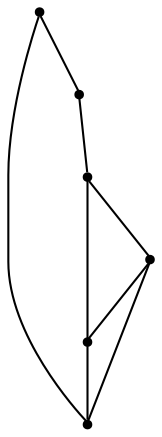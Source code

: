graph {
  node [shape=point,comment="{\"directed\":false,\"doi\":\"10.1007/3-540-36151-0_31\",\"figure\":\"3 (2)\"}"]

  v0 [pos="1600.7416407267253,446.05831570095484"]
  v1 [pos="1529.7416051228843,493.30842759874133"]
  v2 [pos="1411.6167068481445,446.05831570095484"]
  v3 [pos="1411.6167068481445,599.4334326850044"]
  v4 [pos="1128.3666610717773,446.05831570095484"]
  v5 [pos="1128.3666610717773,599.4334326850044"]

  v0 -- v3 [id="-1",pos="1600.7416407267253,446.05831570095484 1600.4917144775393,611.0584682888455 1600.4917144775393,611.0584682888455 1600.4917144775393,611.0584682888455 1411.6167068481445,599.4334326850044 1411.6167068481445,599.4334326850044 1411.6167068481445,599.4334326850044"]
  v5 -- v3 [id="-3",pos="1128.3666610717773,599.4334326850044 1411.6167068481445,599.4334326850044 1411.6167068481445,599.4334326850044 1411.6167068481445,599.4334326850044"]
  v5 -- v4 [id="-4",pos="1128.3666610717773,599.4334326850044 1128.3666610717773,446.05831570095484 1128.3666610717773,446.05831570095484 1128.3666610717773,446.05831570095484"]
  v0 -- v1 [id="-6",pos="1600.7416407267253,446.05831570095484 1541.741689046224,446.30830552842883 1541.741689046224,446.30830552842883 1541.741689046224,446.30830552842883 1529.7416051228843,493.30842759874133 1529.7416051228843,493.30842759874133 1529.7416051228843,493.30842759874133"]
  v2 -- v0 [id="-8",pos="1411.6167068481445,446.05831570095484 1600.7416407267253,446.05831570095484 1600.7416407267253,446.05831570095484 1600.7416407267253,446.05831570095484"]
  v4 -- v2 [id="-9",pos="1128.3666610717773,446.05831570095484 1411.6167068481445,446.05831570095484 1411.6167068481445,446.05831570095484 1411.6167068481445,446.05831570095484"]
  v1 -- v3 [id="-12",pos="1529.7416051228843,493.30842759874133 1529.7416687011719,587.5584072536892 1529.7416687011719,587.5584072536892 1529.7416687011719,587.5584072536892 1411.6167068481445,599.4334326850044 1411.6167068481445,599.4334326850044 1411.6167068481445,599.4334326850044"]
  v2 -- v1 [id="-13",pos="1411.6167068481445,446.05831570095484 1517.7416483561199,446.30830552842883 1517.7416483561199,446.30830552842883 1517.7416483561199,446.30830552842883 1529.7416051228843,493.30842759874133 1529.7416051228843,493.30842759874133 1529.7416051228843,493.30842759874133"]
}